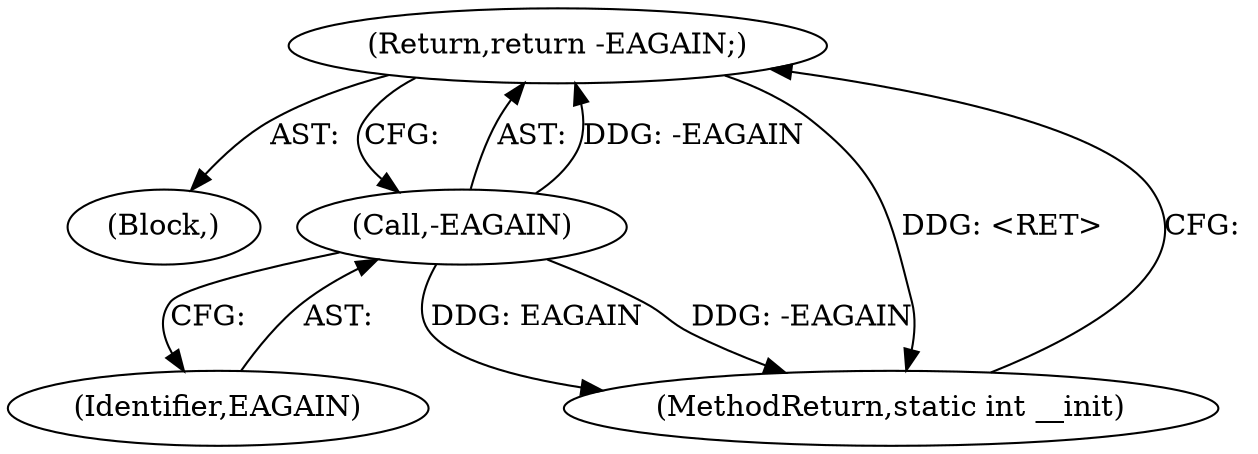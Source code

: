 digraph "1_linux_d5aa407f59f5b83d2c50ec88f5bf56d40f1f8978@del" {
"1000112" [label="(Return,return -EAGAIN;)"];
"1000113" [label="(Call,-EAGAIN)"];
"1000111" [label="(Block,)"];
"1000114" [label="(Identifier,EAGAIN)"];
"1000128" [label="(MethodReturn,static int __init)"];
"1000113" [label="(Call,-EAGAIN)"];
"1000112" [label="(Return,return -EAGAIN;)"];
"1000112" -> "1000111"  [label="AST: "];
"1000112" -> "1000113"  [label="CFG: "];
"1000113" -> "1000112"  [label="AST: "];
"1000128" -> "1000112"  [label="CFG: "];
"1000112" -> "1000128"  [label="DDG: <RET>"];
"1000113" -> "1000112"  [label="DDG: -EAGAIN"];
"1000113" -> "1000114"  [label="CFG: "];
"1000114" -> "1000113"  [label="AST: "];
"1000113" -> "1000128"  [label="DDG: EAGAIN"];
"1000113" -> "1000128"  [label="DDG: -EAGAIN"];
}

